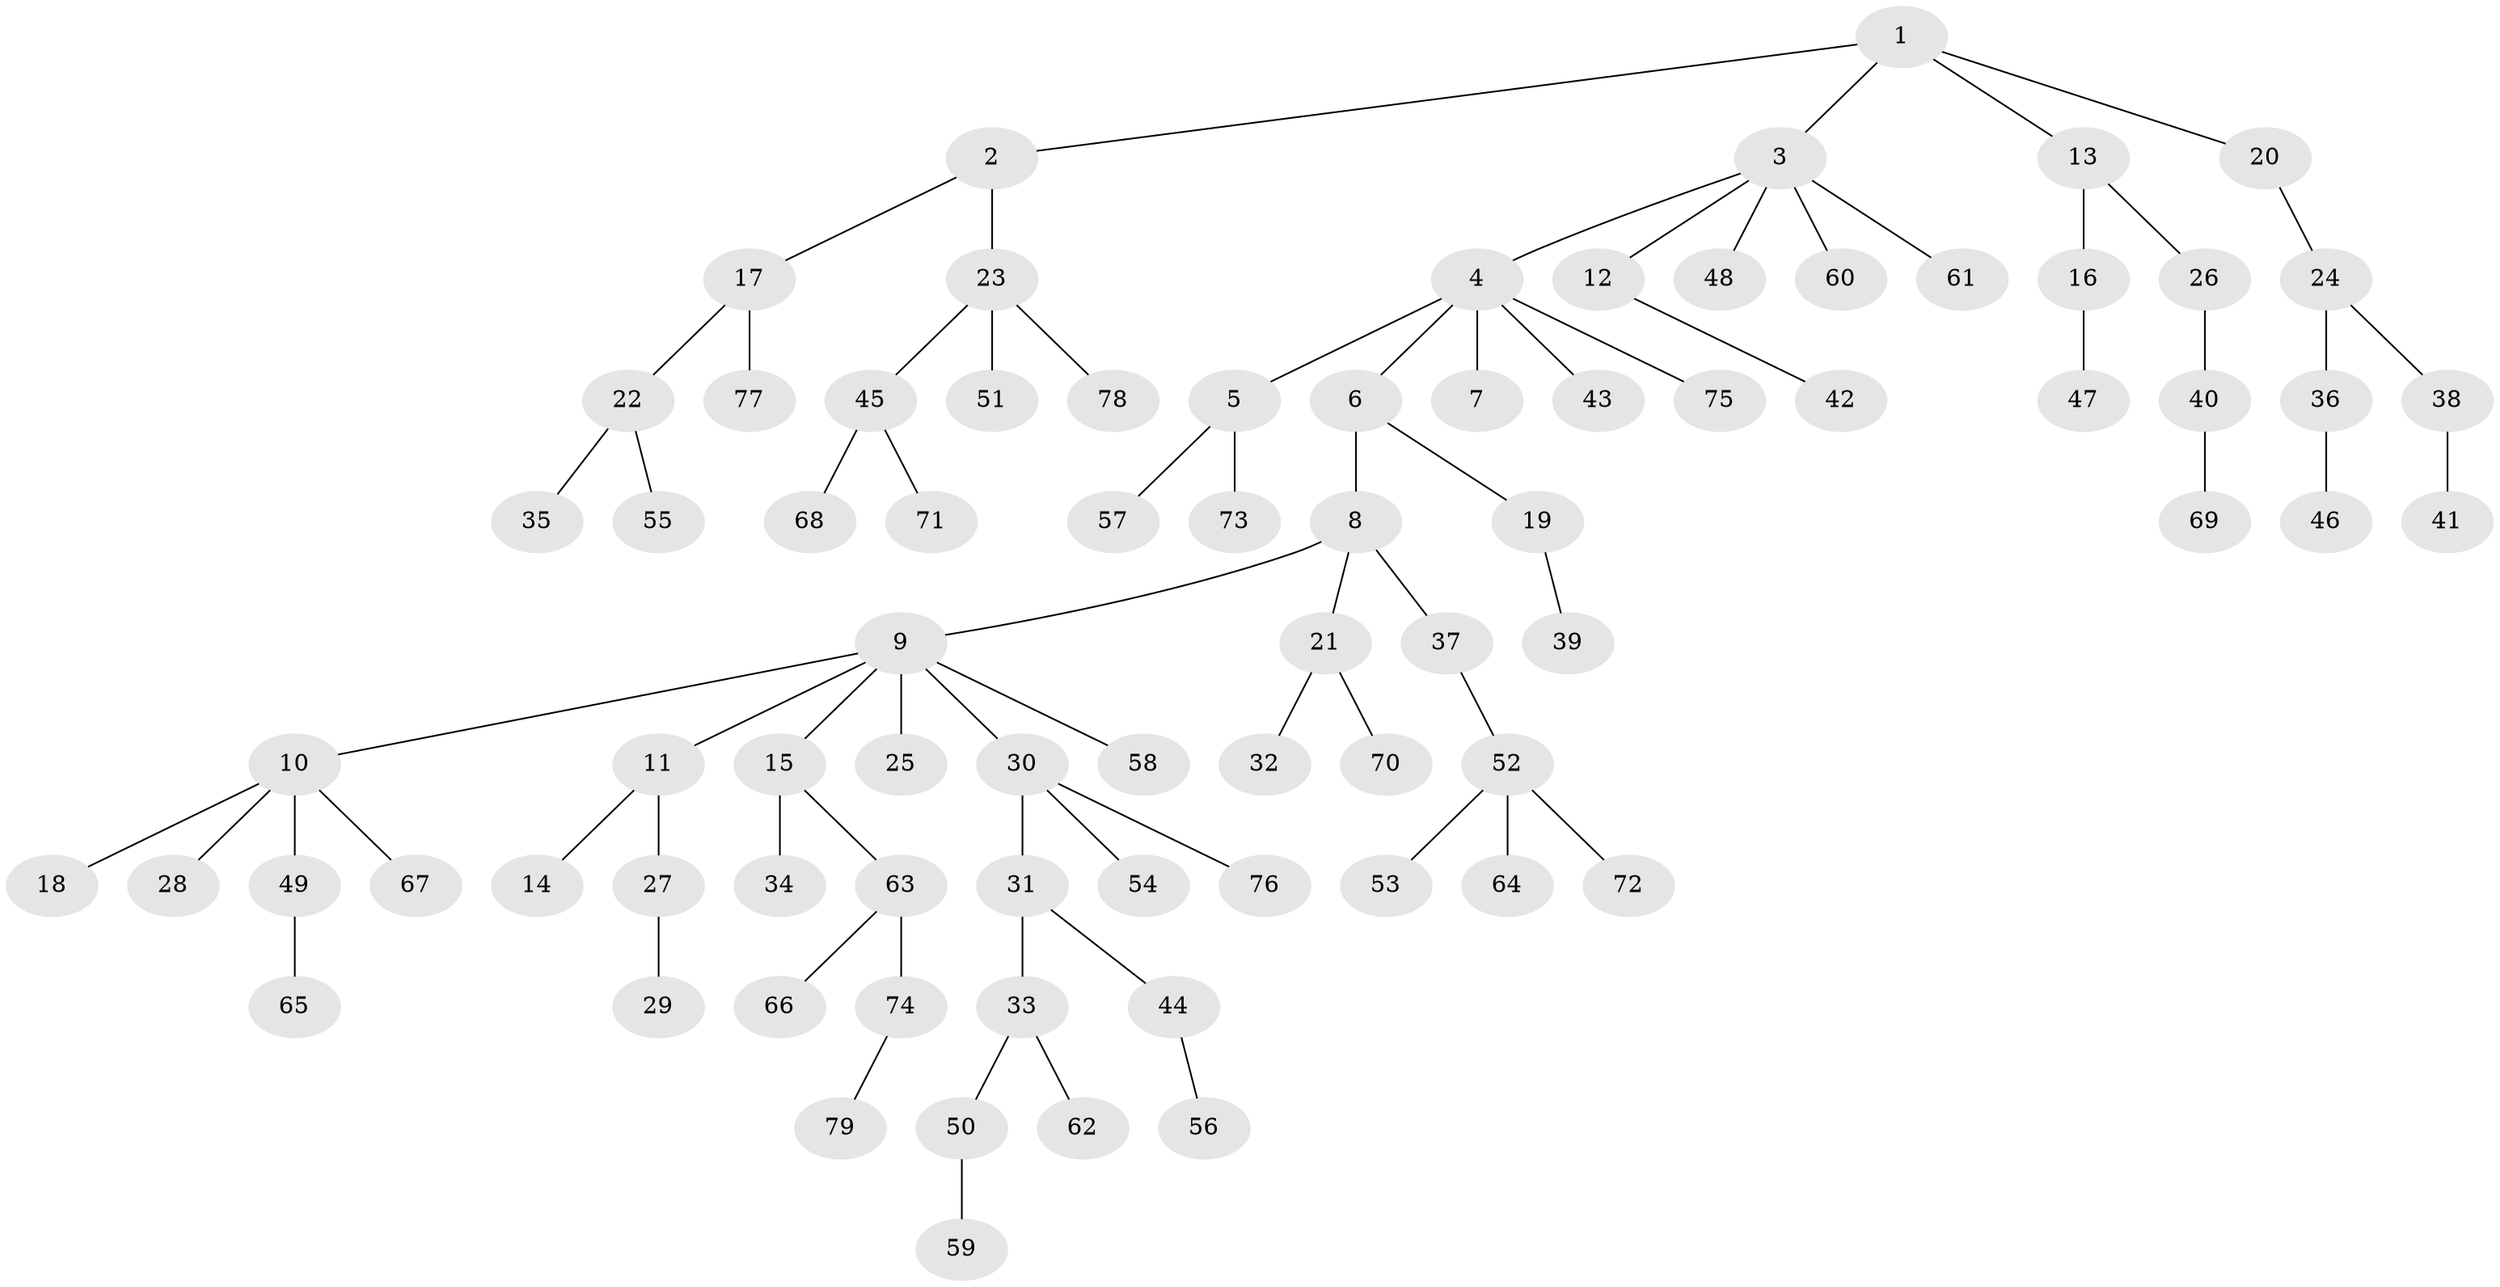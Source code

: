 // Generated by graph-tools (version 1.1) at 2025/53/03/09/25 04:53:55]
// undirected, 79 vertices, 78 edges
graph export_dot {
graph [start="1"]
  node [color=gray90,style=filled];
  1;
  2;
  3;
  4;
  5;
  6;
  7;
  8;
  9;
  10;
  11;
  12;
  13;
  14;
  15;
  16;
  17;
  18;
  19;
  20;
  21;
  22;
  23;
  24;
  25;
  26;
  27;
  28;
  29;
  30;
  31;
  32;
  33;
  34;
  35;
  36;
  37;
  38;
  39;
  40;
  41;
  42;
  43;
  44;
  45;
  46;
  47;
  48;
  49;
  50;
  51;
  52;
  53;
  54;
  55;
  56;
  57;
  58;
  59;
  60;
  61;
  62;
  63;
  64;
  65;
  66;
  67;
  68;
  69;
  70;
  71;
  72;
  73;
  74;
  75;
  76;
  77;
  78;
  79;
  1 -- 2;
  1 -- 3;
  1 -- 13;
  1 -- 20;
  2 -- 17;
  2 -- 23;
  3 -- 4;
  3 -- 12;
  3 -- 48;
  3 -- 60;
  3 -- 61;
  4 -- 5;
  4 -- 6;
  4 -- 7;
  4 -- 43;
  4 -- 75;
  5 -- 57;
  5 -- 73;
  6 -- 8;
  6 -- 19;
  8 -- 9;
  8 -- 21;
  8 -- 37;
  9 -- 10;
  9 -- 11;
  9 -- 15;
  9 -- 25;
  9 -- 30;
  9 -- 58;
  10 -- 18;
  10 -- 28;
  10 -- 49;
  10 -- 67;
  11 -- 14;
  11 -- 27;
  12 -- 42;
  13 -- 16;
  13 -- 26;
  15 -- 34;
  15 -- 63;
  16 -- 47;
  17 -- 22;
  17 -- 77;
  19 -- 39;
  20 -- 24;
  21 -- 32;
  21 -- 70;
  22 -- 35;
  22 -- 55;
  23 -- 45;
  23 -- 51;
  23 -- 78;
  24 -- 36;
  24 -- 38;
  26 -- 40;
  27 -- 29;
  30 -- 31;
  30 -- 54;
  30 -- 76;
  31 -- 33;
  31 -- 44;
  33 -- 50;
  33 -- 62;
  36 -- 46;
  37 -- 52;
  38 -- 41;
  40 -- 69;
  44 -- 56;
  45 -- 68;
  45 -- 71;
  49 -- 65;
  50 -- 59;
  52 -- 53;
  52 -- 64;
  52 -- 72;
  63 -- 66;
  63 -- 74;
  74 -- 79;
}
